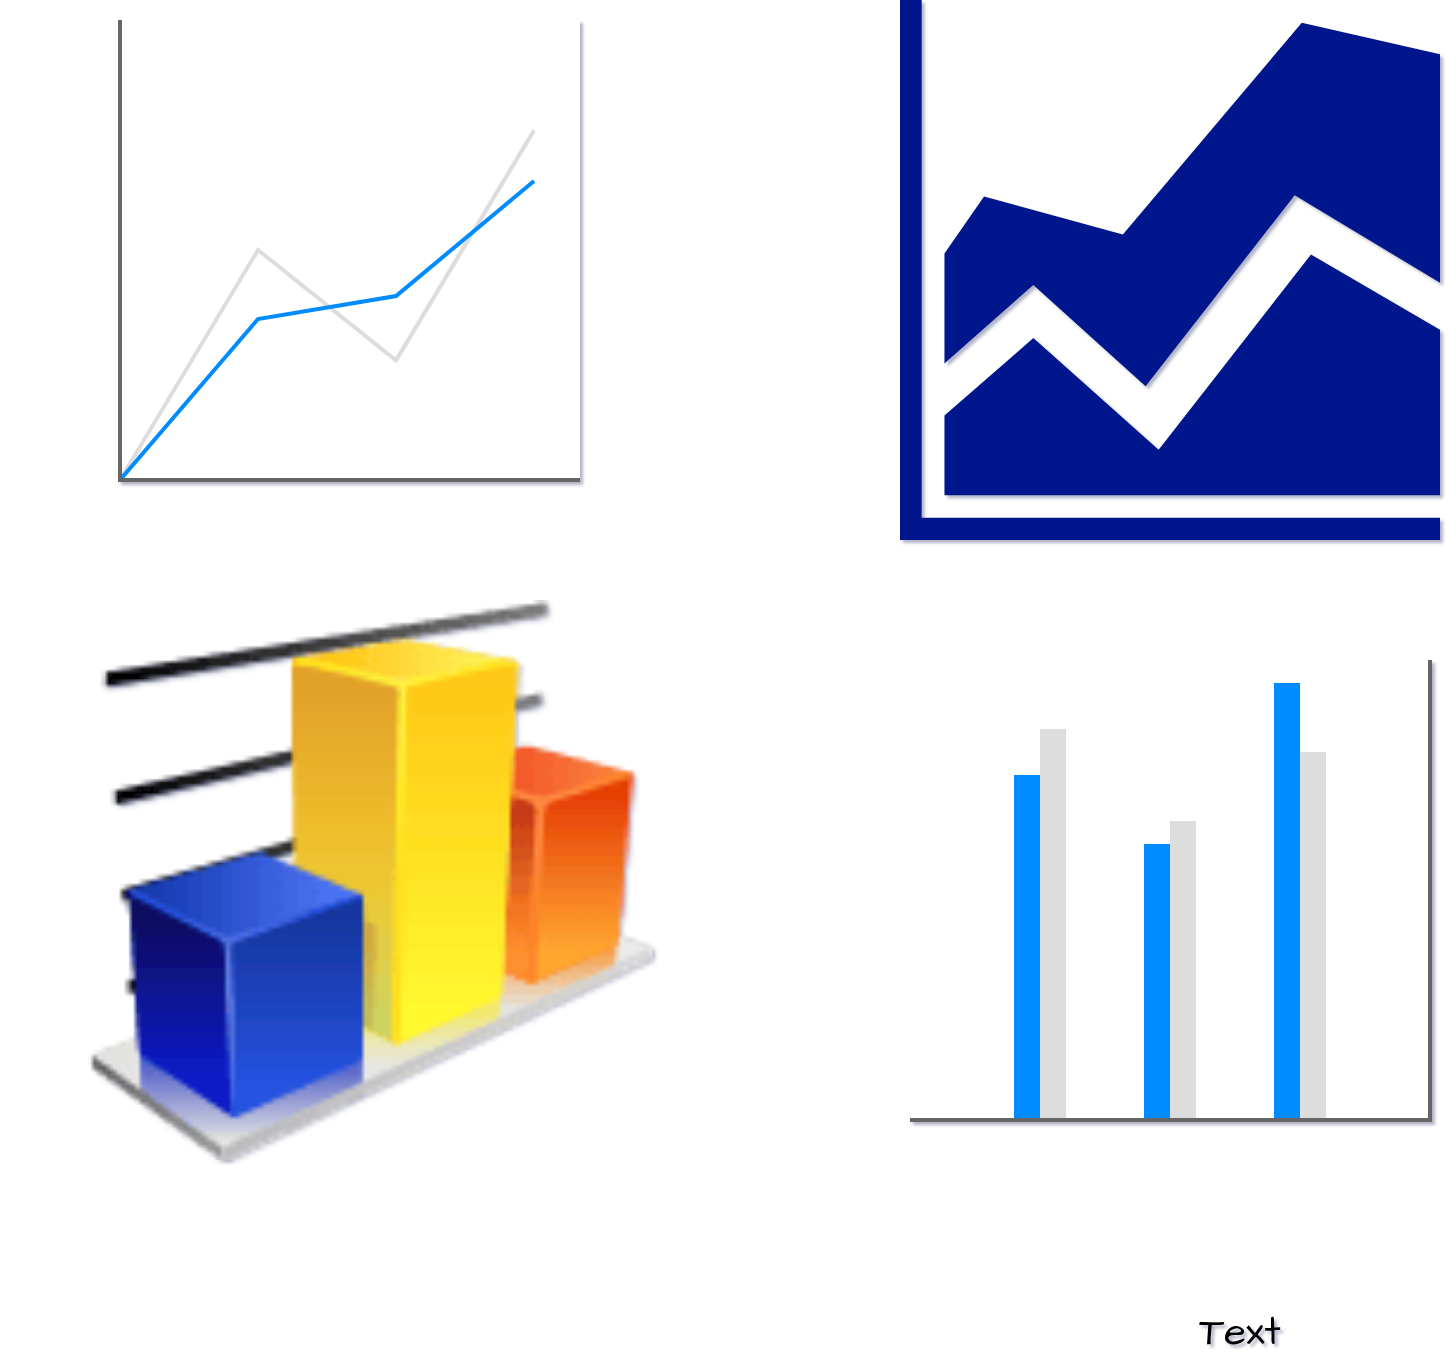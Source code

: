 <mxfile version="22.1.2" type="device">
  <diagram name="Page-1" id="XShXf-avpfmcBShGfDad">
    <mxGraphModel dx="794" dy="574" grid="1" gridSize="10" guides="1" tooltips="1" connect="1" arrows="1" fold="1" page="1" pageScale="1" pageWidth="850" pageHeight="1100" background="#ffffff" math="0" shadow="1">
      <root>
        <mxCell id="0" />
        <mxCell id="1" parent="0" />
        <mxCell id="qqkfpQTDTb05pZglMNvB-18" value="" style="verticalLabelPosition=bottom;shadow=0;dashed=0;align=center;html=1;verticalAlign=top;strokeWidth=1;shape=mxgraph.mockup.graphics.lineChart;strokeColor=none;strokeColor2=#666666;strokeColor3=#008cff;strokeColor4=#dddddd;" vertex="1" parent="1">
          <mxGeometry x="80" y="80" width="230" height="230" as="geometry" />
        </mxCell>
        <mxCell id="qqkfpQTDTb05pZglMNvB-21" value="" style="verticalLabelPosition=bottom;shadow=0;dashed=0;align=center;html=1;verticalAlign=top;strokeWidth=1;shape=mxgraph.mockup.graphics.barChart;strokeColor=none;strokeColor2=none;strokeColor3=#666666;fillColor2=#008cff;fillColor3=#dddddd;direction=north;" vertex="1" parent="1">
          <mxGeometry x="475" y="400" width="260" height="230" as="geometry" />
        </mxCell>
        <mxCell id="qqkfpQTDTb05pZglMNvB-23" value="" style="sketch=0;aspect=fixed;pointerEvents=1;shadow=0;dashed=0;html=1;strokeColor=none;labelPosition=center;verticalLabelPosition=bottom;verticalAlign=top;align=center;fillColor=#00188D;shape=mxgraph.mscae.general.graph;hachureGap=4;jiggle=2;curveFitting=1;fontFamily=Architects Daughter;fontSource=https%3A%2F%2Ffonts.googleapis.com%2Fcss%3Ffamily%3DArchitects%2BDaughter;fontSize=20;" vertex="1" parent="1">
          <mxGeometry x="470" y="70" width="270" height="270" as="geometry" />
        </mxCell>
        <mxCell id="qqkfpQTDTb05pZglMNvB-40" value="" style="image;html=1;image=img/lib/clip_art/finance/Graph_128x128.png;sketch=1;hachureGap=4;jiggle=2;curveFitting=1;fontFamily=Architects Daughter;fontSource=https%3A%2F%2Ffonts.googleapis.com%2Fcss%3Ffamily%3DArchitects%2BDaughter;fontSize=20;" vertex="1" parent="1">
          <mxGeometry x="20" y="370" width="370" height="280" as="geometry" />
        </mxCell>
        <mxCell id="qqkfpQTDTb05pZglMNvB-41" value="Text" style="text;html=1;strokeColor=none;fillColor=none;align=center;verticalAlign=middle;whiteSpace=wrap;rounded=0;fontSize=20;fontFamily=Architects Daughter;" vertex="1" parent="1">
          <mxGeometry x="610" y="720" width="60" height="30" as="geometry" />
        </mxCell>
      </root>
    </mxGraphModel>
  </diagram>
</mxfile>
